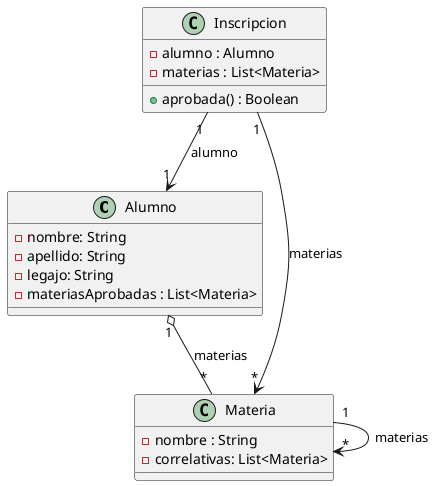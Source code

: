 @startuml

    class Alumno{
        -nombre: String
        -apellido: String
        -legajo: String
        -materiasAprobadas : List<Materia>

    }

    class Materia {
        -nombre : String
        -correlativas: List<Materia>
    }

    class Inscripcion {
        - alumno : Alumno
        - materias : List<Materia>
        + aprobada() : Boolean
    }

    Alumno "1" o-- "*" Materia : materias
    Inscripcion "1" --> "1" Alumno : alumno
    Inscripcion "1" --> "*" Materia : materias
    Materia "1" --> "*" Materia : materias

@enduml